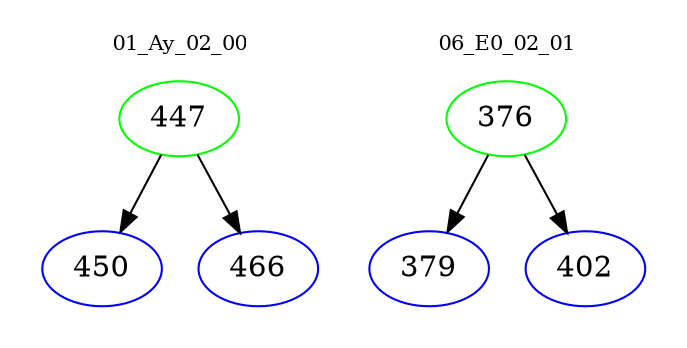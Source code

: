 digraph{
subgraph cluster_0 {
color = white
label = "01_Ay_02_00";
fontsize=10;
T0_447 [label="447", color="green"]
T0_447 -> T0_450 [color="black"]
T0_450 [label="450", color="blue"]
T0_447 -> T0_466 [color="black"]
T0_466 [label="466", color="blue"]
}
subgraph cluster_1 {
color = white
label = "06_E0_02_01";
fontsize=10;
T1_376 [label="376", color="green"]
T1_376 -> T1_379 [color="black"]
T1_379 [label="379", color="blue"]
T1_376 -> T1_402 [color="black"]
T1_402 [label="402", color="blue"]
}
}
